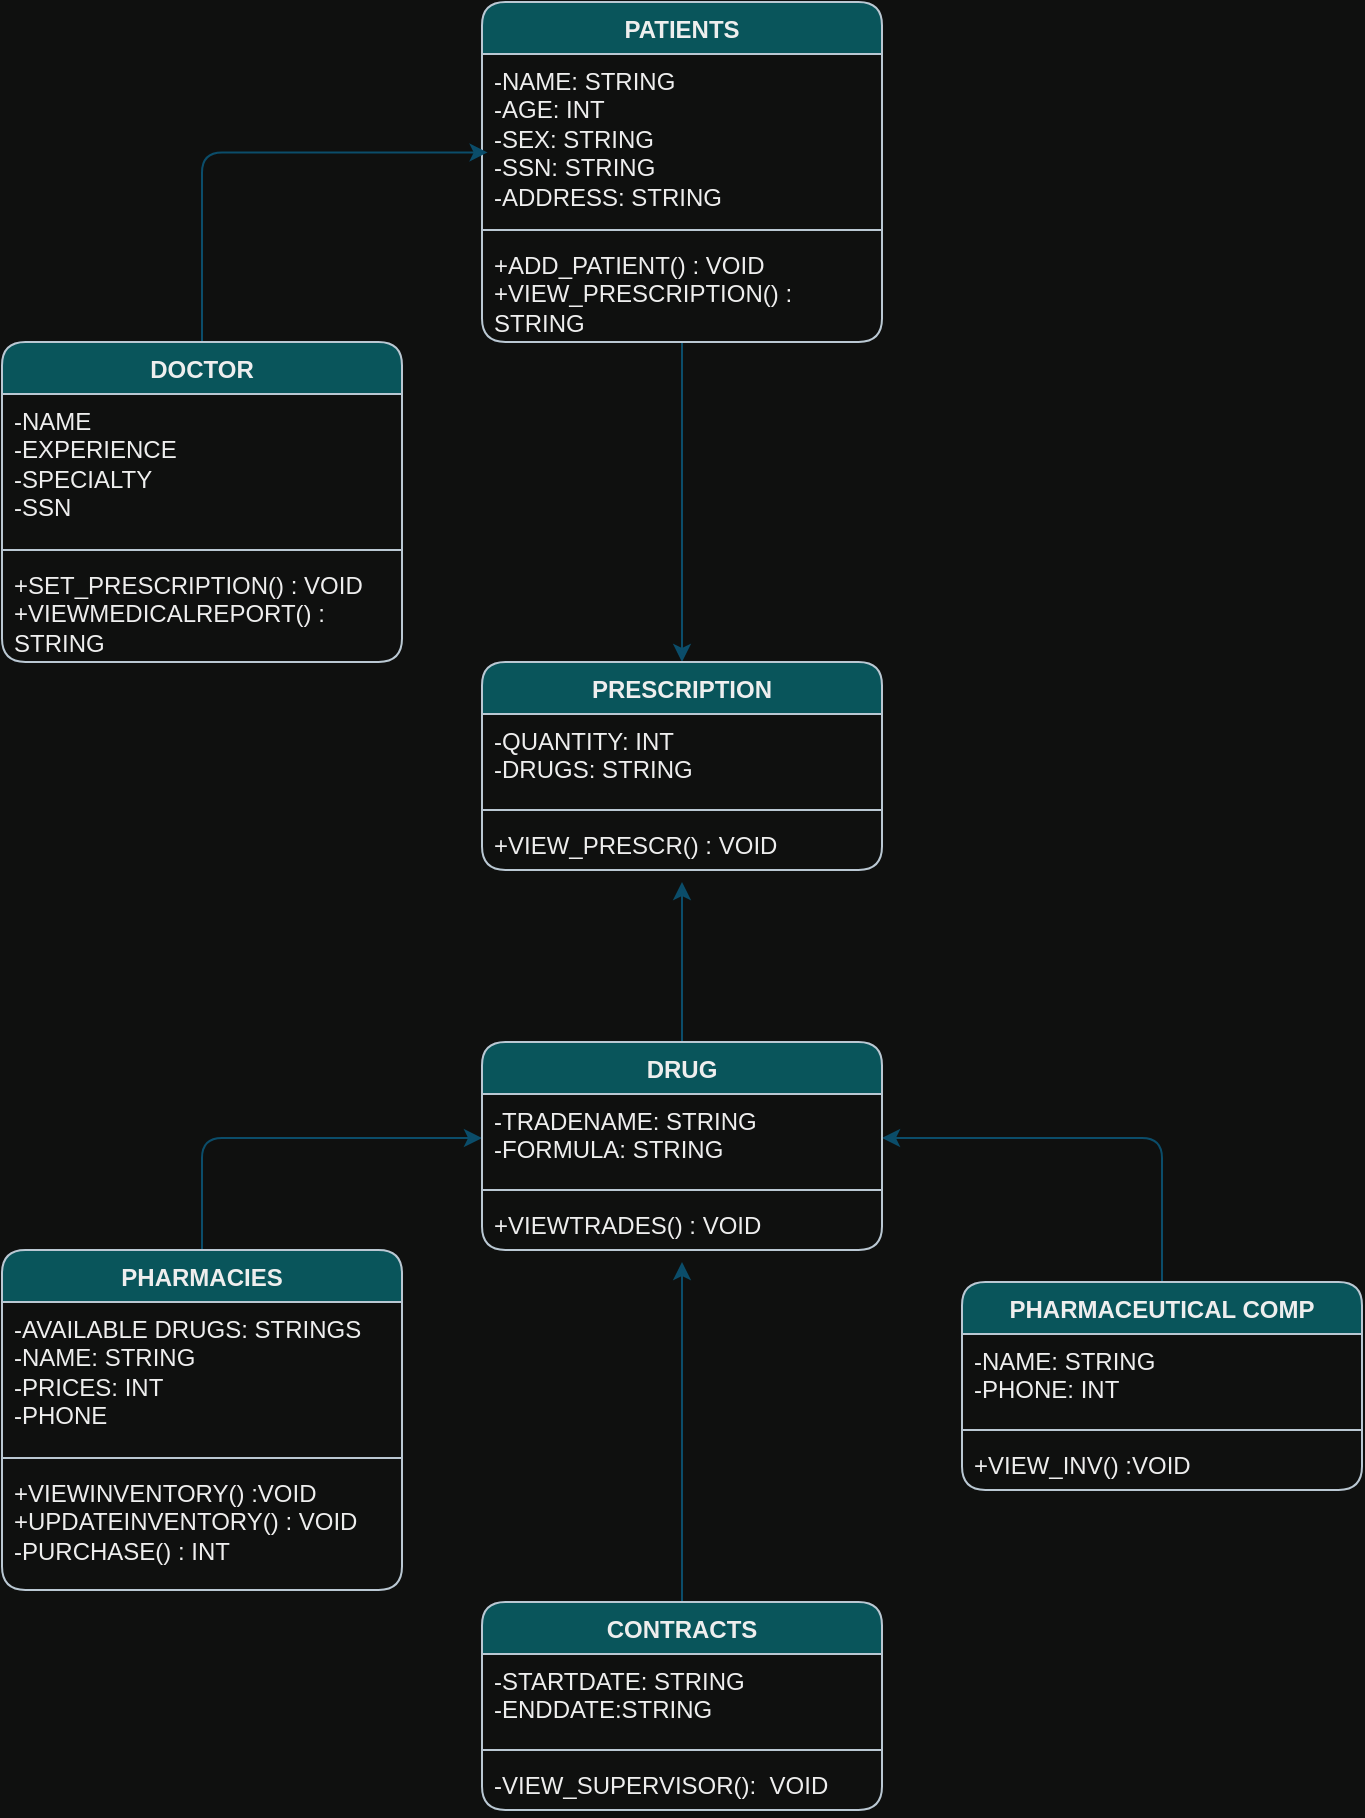 <mxfile version="21.2.8" type="device">
  <diagram id="C5RBs43oDa-KdzZeNtuy" name="Page-1">
    <mxGraphModel dx="1727" dy="1010" grid="0" gridSize="10" guides="0" tooltips="1" connect="1" arrows="1" fold="1" page="1" pageScale="1" pageWidth="827" pageHeight="1169" background="#0f100f" math="0" shadow="0">
      <root>
        <mxCell id="WIyWlLk6GJQsqaUBKTNV-0" />
        <mxCell id="WIyWlLk6GJQsqaUBKTNV-1" parent="WIyWlLk6GJQsqaUBKTNV-0" />
        <mxCell id="AuYG5MBmzSEDkF4XnCk8-85" style="edgeStyle=orthogonalEdgeStyle;rounded=1;orthogonalLoop=1;jettySize=auto;html=1;entryX=0.5;entryY=0;entryDx=0;entryDy=0;labelBackgroundColor=none;fontColor=default;strokeColor=#0B4D6A;" parent="WIyWlLk6GJQsqaUBKTNV-1" source="AuYG5MBmzSEDkF4XnCk8-56" target="AuYG5MBmzSEDkF4XnCk8-72" edge="1">
          <mxGeometry relative="1" as="geometry" />
        </mxCell>
        <mxCell id="AuYG5MBmzSEDkF4XnCk8-56" value="PATIENTS" style="swimlane;fontStyle=1;align=center;verticalAlign=top;childLayout=stackLayout;horizontal=1;startSize=26;horizontalStack=0;resizeParent=1;resizeParentMax=0;resizeLast=0;collapsible=1;marginBottom=0;whiteSpace=wrap;html=1;labelBackgroundColor=none;rounded=1;fillColor=#09555B;strokeColor=#BAC8D3;fontColor=#EEEEEE;" parent="WIyWlLk6GJQsqaUBKTNV-1" vertex="1">
          <mxGeometry x="320" y="40" width="200" height="170" as="geometry" />
        </mxCell>
        <mxCell id="AuYG5MBmzSEDkF4XnCk8-57" value="-NAME: STRING&lt;br&gt;-AGE: INT&lt;br&gt;-SEX: STRING&lt;br&gt;-SSN: STRING&lt;br&gt;-ADDRESS: STRING" style="text;strokeColor=none;fillColor=none;align=left;verticalAlign=top;spacingLeft=4;spacingRight=4;overflow=hidden;rotatable=0;points=[[0,0.5],[1,0.5]];portConstraint=eastwest;whiteSpace=wrap;html=1;labelBackgroundColor=none;rounded=1;fontColor=#EEEEEE;" parent="AuYG5MBmzSEDkF4XnCk8-56" vertex="1">
          <mxGeometry y="26" width="200" height="84" as="geometry" />
        </mxCell>
        <mxCell id="AuYG5MBmzSEDkF4XnCk8-58" value="" style="line;strokeWidth=1;fillColor=none;align=left;verticalAlign=middle;spacingTop=-1;spacingLeft=3;spacingRight=3;rotatable=0;labelPosition=right;points=[];portConstraint=eastwest;labelBackgroundColor=none;rounded=1;strokeColor=#BAC8D3;fontColor=#EEEEEE;" parent="AuYG5MBmzSEDkF4XnCk8-56" vertex="1">
          <mxGeometry y="110" width="200" height="8" as="geometry" />
        </mxCell>
        <mxCell id="AuYG5MBmzSEDkF4XnCk8-59" value="+ADD_PATIENT() : VOID&lt;br&gt;+VIEW_PRESCRIPTION() : STRING" style="text;strokeColor=none;fillColor=none;align=left;verticalAlign=top;spacingLeft=4;spacingRight=4;overflow=hidden;rotatable=0;points=[[0,0.5],[1,0.5]];portConstraint=eastwest;whiteSpace=wrap;html=1;labelBackgroundColor=none;rounded=1;fontColor=#EEEEEE;" parent="AuYG5MBmzSEDkF4XnCk8-56" vertex="1">
          <mxGeometry y="118" width="200" height="52" as="geometry" />
        </mxCell>
        <mxCell id="AuYG5MBmzSEDkF4XnCk8-88" style="edgeStyle=orthogonalEdgeStyle;rounded=1;orthogonalLoop=1;jettySize=auto;html=1;exitX=0.5;exitY=0;exitDx=0;exitDy=0;labelBackgroundColor=none;fontColor=default;strokeColor=#0B4D6A;" parent="WIyWlLk6GJQsqaUBKTNV-1" source="AuYG5MBmzSEDkF4XnCk8-60" target="AuYG5MBmzSEDkF4XnCk8-81" edge="1">
          <mxGeometry relative="1" as="geometry" />
        </mxCell>
        <mxCell id="AuYG5MBmzSEDkF4XnCk8-60" value="PHARMACEUTICAL COMP" style="swimlane;fontStyle=1;align=center;verticalAlign=top;childLayout=stackLayout;horizontal=1;startSize=26;horizontalStack=0;resizeParent=1;resizeParentMax=0;resizeLast=0;collapsible=1;marginBottom=0;whiteSpace=wrap;html=1;labelBackgroundColor=none;rounded=1;fillColor=#09555B;strokeColor=#BAC8D3;fontColor=#EEEEEE;" parent="WIyWlLk6GJQsqaUBKTNV-1" vertex="1">
          <mxGeometry x="560" y="680" width="200" height="104" as="geometry" />
        </mxCell>
        <mxCell id="AuYG5MBmzSEDkF4XnCk8-61" value="-NAME: STRING&lt;br&gt;-PHONE: INT" style="text;strokeColor=none;fillColor=none;align=left;verticalAlign=top;spacingLeft=4;spacingRight=4;overflow=hidden;rotatable=0;points=[[0,0.5],[1,0.5]];portConstraint=eastwest;whiteSpace=wrap;html=1;labelBackgroundColor=none;rounded=1;fontColor=#EEEEEE;" parent="AuYG5MBmzSEDkF4XnCk8-60" vertex="1">
          <mxGeometry y="26" width="200" height="44" as="geometry" />
        </mxCell>
        <mxCell id="AuYG5MBmzSEDkF4XnCk8-62" value="" style="line;strokeWidth=1;fillColor=none;align=left;verticalAlign=middle;spacingTop=-1;spacingLeft=3;spacingRight=3;rotatable=0;labelPosition=right;points=[];portConstraint=eastwest;labelBackgroundColor=none;rounded=1;strokeColor=#BAC8D3;fontColor=#EEEEEE;" parent="AuYG5MBmzSEDkF4XnCk8-60" vertex="1">
          <mxGeometry y="70" width="200" height="8" as="geometry" />
        </mxCell>
        <mxCell id="AuYG5MBmzSEDkF4XnCk8-63" value="+VIEW_INV() :VOID" style="text;strokeColor=none;fillColor=none;align=left;verticalAlign=top;spacingLeft=4;spacingRight=4;overflow=hidden;rotatable=0;points=[[0,0.5],[1,0.5]];portConstraint=eastwest;whiteSpace=wrap;html=1;labelBackgroundColor=none;rounded=1;fontColor=#EEEEEE;" parent="AuYG5MBmzSEDkF4XnCk8-60" vertex="1">
          <mxGeometry y="78" width="200" height="26" as="geometry" />
        </mxCell>
        <mxCell id="AuYG5MBmzSEDkF4XnCk8-90" style="edgeStyle=orthogonalEdgeStyle;rounded=1;orthogonalLoop=1;jettySize=auto;html=1;exitX=0.5;exitY=0;exitDx=0;exitDy=0;labelBackgroundColor=none;fontColor=default;strokeColor=#0B4D6A;" parent="WIyWlLk6GJQsqaUBKTNV-1" source="AuYG5MBmzSEDkF4XnCk8-64" edge="1">
          <mxGeometry relative="1" as="geometry">
            <mxPoint x="420" y="670" as="targetPoint" />
          </mxGeometry>
        </mxCell>
        <mxCell id="AuYG5MBmzSEDkF4XnCk8-64" value="CONTRACTS" style="swimlane;fontStyle=1;align=center;verticalAlign=top;childLayout=stackLayout;horizontal=1;startSize=26;horizontalStack=0;resizeParent=1;resizeParentMax=0;resizeLast=0;collapsible=1;marginBottom=0;whiteSpace=wrap;html=1;labelBackgroundColor=none;rounded=1;fillColor=#09555B;strokeColor=#BAC8D3;fontColor=#EEEEEE;" parent="WIyWlLk6GJQsqaUBKTNV-1" vertex="1">
          <mxGeometry x="320" y="840" width="200" height="104" as="geometry" />
        </mxCell>
        <mxCell id="AuYG5MBmzSEDkF4XnCk8-65" value="-STARTDATE: STRING&lt;br&gt;-ENDDATE:STRING" style="text;strokeColor=none;fillColor=none;align=left;verticalAlign=top;spacingLeft=4;spacingRight=4;overflow=hidden;rotatable=0;points=[[0,0.5],[1,0.5]];portConstraint=eastwest;whiteSpace=wrap;html=1;labelBackgroundColor=none;rounded=1;fontColor=#EEEEEE;" parent="AuYG5MBmzSEDkF4XnCk8-64" vertex="1">
          <mxGeometry y="26" width="200" height="44" as="geometry" />
        </mxCell>
        <mxCell id="AuYG5MBmzSEDkF4XnCk8-66" value="" style="line;strokeWidth=1;fillColor=none;align=left;verticalAlign=middle;spacingTop=-1;spacingLeft=3;spacingRight=3;rotatable=0;labelPosition=right;points=[];portConstraint=eastwest;labelBackgroundColor=none;rounded=1;strokeColor=#BAC8D3;fontColor=#EEEEEE;" parent="AuYG5MBmzSEDkF4XnCk8-64" vertex="1">
          <mxGeometry y="70" width="200" height="8" as="geometry" />
        </mxCell>
        <mxCell id="AuYG5MBmzSEDkF4XnCk8-67" value="-VIEW_SUPERVISOR():&amp;nbsp; VOID" style="text;strokeColor=none;fillColor=none;align=left;verticalAlign=top;spacingLeft=4;spacingRight=4;overflow=hidden;rotatable=0;points=[[0,0.5],[1,0.5]];portConstraint=eastwest;whiteSpace=wrap;html=1;labelBackgroundColor=none;rounded=1;fontColor=#EEEEEE;" parent="AuYG5MBmzSEDkF4XnCk8-64" vertex="1">
          <mxGeometry y="78" width="200" height="26" as="geometry" />
        </mxCell>
        <mxCell id="AuYG5MBmzSEDkF4XnCk8-89" style="edgeStyle=orthogonalEdgeStyle;rounded=1;orthogonalLoop=1;jettySize=auto;html=1;exitX=0.5;exitY=0;exitDx=0;exitDy=0;labelBackgroundColor=none;fontColor=default;strokeColor=#0B4D6A;" parent="WIyWlLk6GJQsqaUBKTNV-1" source="AuYG5MBmzSEDkF4XnCk8-68" target="AuYG5MBmzSEDkF4XnCk8-81" edge="1">
          <mxGeometry relative="1" as="geometry" />
        </mxCell>
        <mxCell id="AuYG5MBmzSEDkF4XnCk8-68" value="PHARMACIES" style="swimlane;fontStyle=1;align=center;verticalAlign=top;childLayout=stackLayout;horizontal=1;startSize=26;horizontalStack=0;resizeParent=1;resizeParentMax=0;resizeLast=0;collapsible=1;marginBottom=0;whiteSpace=wrap;html=1;labelBackgroundColor=none;rounded=1;fillColor=#09555B;strokeColor=#BAC8D3;fontColor=#EEEEEE;" parent="WIyWlLk6GJQsqaUBKTNV-1" vertex="1">
          <mxGeometry x="80" y="664" width="200" height="170" as="geometry" />
        </mxCell>
        <mxCell id="AuYG5MBmzSEDkF4XnCk8-69" value="-AVAILABLE DRUGS: STRINGS&lt;br&gt;-NAME: STRING&lt;br&gt;-PRICES: INT&lt;br&gt;-PHONE" style="text;strokeColor=none;fillColor=none;align=left;verticalAlign=top;spacingLeft=4;spacingRight=4;overflow=hidden;rotatable=0;points=[[0,0.5],[1,0.5]];portConstraint=eastwest;whiteSpace=wrap;html=1;labelBackgroundColor=none;rounded=1;fontColor=#EEEEEE;" parent="AuYG5MBmzSEDkF4XnCk8-68" vertex="1">
          <mxGeometry y="26" width="200" height="74" as="geometry" />
        </mxCell>
        <mxCell id="AuYG5MBmzSEDkF4XnCk8-70" value="" style="line;strokeWidth=1;fillColor=none;align=left;verticalAlign=middle;spacingTop=-1;spacingLeft=3;spacingRight=3;rotatable=0;labelPosition=right;points=[];portConstraint=eastwest;labelBackgroundColor=none;rounded=1;strokeColor=#BAC8D3;fontColor=#EEEEEE;" parent="AuYG5MBmzSEDkF4XnCk8-68" vertex="1">
          <mxGeometry y="100" width="200" height="8" as="geometry" />
        </mxCell>
        <mxCell id="AuYG5MBmzSEDkF4XnCk8-71" value="+VIEWINVENTORY() :VOID&lt;br&gt;+UPDATEINVENTORY() : VOID&lt;br&gt;-PURCHASE() : INT" style="text;strokeColor=none;fillColor=none;align=left;verticalAlign=top;spacingLeft=4;spacingRight=4;overflow=hidden;rotatable=0;points=[[0,0.5],[1,0.5]];portConstraint=eastwest;whiteSpace=wrap;html=1;labelBackgroundColor=none;rounded=1;fontColor=#EEEEEE;" parent="AuYG5MBmzSEDkF4XnCk8-68" vertex="1">
          <mxGeometry y="108" width="200" height="62" as="geometry" />
        </mxCell>
        <mxCell id="AuYG5MBmzSEDkF4XnCk8-72" value="PRESCRIPTION" style="swimlane;fontStyle=1;align=center;verticalAlign=top;childLayout=stackLayout;horizontal=1;startSize=26;horizontalStack=0;resizeParent=1;resizeParentMax=0;resizeLast=0;collapsible=1;marginBottom=0;whiteSpace=wrap;html=1;labelBackgroundColor=none;rounded=1;fillColor=#09555B;strokeColor=#BAC8D3;fontColor=#EEEEEE;" parent="WIyWlLk6GJQsqaUBKTNV-1" vertex="1">
          <mxGeometry x="320" y="370" width="200" height="104" as="geometry" />
        </mxCell>
        <mxCell id="AuYG5MBmzSEDkF4XnCk8-73" value="-QUANTITY: INT&lt;br&gt;-DRUGS: STRING" style="text;strokeColor=none;fillColor=none;align=left;verticalAlign=top;spacingLeft=4;spacingRight=4;overflow=hidden;rotatable=0;points=[[0,0.5],[1,0.5]];portConstraint=eastwest;whiteSpace=wrap;html=1;labelBackgroundColor=none;rounded=1;fontColor=#EEEEEE;" parent="AuYG5MBmzSEDkF4XnCk8-72" vertex="1">
          <mxGeometry y="26" width="200" height="44" as="geometry" />
        </mxCell>
        <mxCell id="AuYG5MBmzSEDkF4XnCk8-74" value="" style="line;strokeWidth=1;fillColor=none;align=left;verticalAlign=middle;spacingTop=-1;spacingLeft=3;spacingRight=3;rotatable=0;labelPosition=right;points=[];portConstraint=eastwest;labelBackgroundColor=none;rounded=1;strokeColor=#BAC8D3;fontColor=#EEEEEE;" parent="AuYG5MBmzSEDkF4XnCk8-72" vertex="1">
          <mxGeometry y="70" width="200" height="8" as="geometry" />
        </mxCell>
        <mxCell id="AuYG5MBmzSEDkF4XnCk8-75" value="+VIEW_PRESCR() : VOID" style="text;strokeColor=none;fillColor=none;align=left;verticalAlign=top;spacingLeft=4;spacingRight=4;overflow=hidden;rotatable=0;points=[[0,0.5],[1,0.5]];portConstraint=eastwest;whiteSpace=wrap;html=1;labelBackgroundColor=none;rounded=1;fontColor=#EEEEEE;" parent="AuYG5MBmzSEDkF4XnCk8-72" vertex="1">
          <mxGeometry y="78" width="200" height="26" as="geometry" />
        </mxCell>
        <mxCell id="AuYG5MBmzSEDkF4XnCk8-86" style="edgeStyle=orthogonalEdgeStyle;rounded=1;orthogonalLoop=1;jettySize=auto;html=1;exitX=0.5;exitY=0;exitDx=0;exitDy=0;entryX=0.014;entryY=0.586;entryDx=0;entryDy=0;entryPerimeter=0;labelBackgroundColor=none;fontColor=default;strokeColor=#0B4D6A;" parent="WIyWlLk6GJQsqaUBKTNV-1" source="AuYG5MBmzSEDkF4XnCk8-76" target="AuYG5MBmzSEDkF4XnCk8-57" edge="1">
          <mxGeometry relative="1" as="geometry" />
        </mxCell>
        <mxCell id="AuYG5MBmzSEDkF4XnCk8-76" value="DOCTOR" style="swimlane;fontStyle=1;align=center;verticalAlign=top;childLayout=stackLayout;horizontal=1;startSize=26;horizontalStack=0;resizeParent=1;resizeParentMax=0;resizeLast=0;collapsible=1;marginBottom=0;whiteSpace=wrap;html=1;labelBackgroundColor=none;rounded=1;fillColor=#09555B;strokeColor=#BAC8D3;fontColor=#EEEEEE;" parent="WIyWlLk6GJQsqaUBKTNV-1" vertex="1">
          <mxGeometry x="80" y="210" width="200" height="160" as="geometry" />
        </mxCell>
        <mxCell id="AuYG5MBmzSEDkF4XnCk8-77" value="-NAME&lt;br&gt;-EXPERIENCE&lt;br&gt;-SPECIALTY&lt;br&gt;-SSN" style="text;strokeColor=none;fillColor=none;align=left;verticalAlign=top;spacingLeft=4;spacingRight=4;overflow=hidden;rotatable=0;points=[[0,0.5],[1,0.5]];portConstraint=eastwest;whiteSpace=wrap;html=1;labelBackgroundColor=none;rounded=1;fontColor=#EEEEEE;" parent="AuYG5MBmzSEDkF4XnCk8-76" vertex="1">
          <mxGeometry y="26" width="200" height="74" as="geometry" />
        </mxCell>
        <mxCell id="AuYG5MBmzSEDkF4XnCk8-78" value="" style="line;strokeWidth=1;fillColor=none;align=left;verticalAlign=middle;spacingTop=-1;spacingLeft=3;spacingRight=3;rotatable=0;labelPosition=right;points=[];portConstraint=eastwest;labelBackgroundColor=none;rounded=1;strokeColor=#BAC8D3;fontColor=#EEEEEE;" parent="AuYG5MBmzSEDkF4XnCk8-76" vertex="1">
          <mxGeometry y="100" width="200" height="8" as="geometry" />
        </mxCell>
        <mxCell id="AuYG5MBmzSEDkF4XnCk8-79" value="+SET_PRESCRIPTION() : VOID&lt;br&gt;+VIEWMEDICALREPORT() : STRING" style="text;strokeColor=none;fillColor=none;align=left;verticalAlign=top;spacingLeft=4;spacingRight=4;overflow=hidden;rotatable=0;points=[[0,0.5],[1,0.5]];portConstraint=eastwest;whiteSpace=wrap;html=1;labelBackgroundColor=none;rounded=1;fontColor=#EEEEEE;" parent="AuYG5MBmzSEDkF4XnCk8-76" vertex="1">
          <mxGeometry y="108" width="200" height="52" as="geometry" />
        </mxCell>
        <mxCell id="AuYG5MBmzSEDkF4XnCk8-87" style="edgeStyle=orthogonalEdgeStyle;rounded=1;orthogonalLoop=1;jettySize=auto;html=1;exitX=0.5;exitY=0;exitDx=0;exitDy=0;labelBackgroundColor=none;fontColor=default;strokeColor=#0B4D6A;" parent="WIyWlLk6GJQsqaUBKTNV-1" source="AuYG5MBmzSEDkF4XnCk8-80" edge="1">
          <mxGeometry relative="1" as="geometry">
            <mxPoint x="420" y="480" as="targetPoint" />
          </mxGeometry>
        </mxCell>
        <mxCell id="AuYG5MBmzSEDkF4XnCk8-80" value="DRUG" style="swimlane;fontStyle=1;align=center;verticalAlign=top;childLayout=stackLayout;horizontal=1;startSize=26;horizontalStack=0;resizeParent=1;resizeParentMax=0;resizeLast=0;collapsible=1;marginBottom=0;whiteSpace=wrap;html=1;labelBackgroundColor=none;rounded=1;fillColor=#09555B;strokeColor=#BAC8D3;fontColor=#EEEEEE;" parent="WIyWlLk6GJQsqaUBKTNV-1" vertex="1">
          <mxGeometry x="320" y="560" width="200" height="104" as="geometry" />
        </mxCell>
        <mxCell id="AuYG5MBmzSEDkF4XnCk8-81" value="-TRADENAME: STRING&lt;br&gt;-FORMULA: STRING" style="text;strokeColor=none;fillColor=none;align=left;verticalAlign=top;spacingLeft=4;spacingRight=4;overflow=hidden;rotatable=0;points=[[0,0.5],[1,0.5]];portConstraint=eastwest;whiteSpace=wrap;html=1;labelBackgroundColor=none;rounded=1;fontColor=#EEEEEE;" parent="AuYG5MBmzSEDkF4XnCk8-80" vertex="1">
          <mxGeometry y="26" width="200" height="44" as="geometry" />
        </mxCell>
        <mxCell id="AuYG5MBmzSEDkF4XnCk8-82" value="" style="line;strokeWidth=1;fillColor=none;align=left;verticalAlign=middle;spacingTop=-1;spacingLeft=3;spacingRight=3;rotatable=0;labelPosition=right;points=[];portConstraint=eastwest;labelBackgroundColor=none;rounded=1;strokeColor=#BAC8D3;fontColor=#EEEEEE;" parent="AuYG5MBmzSEDkF4XnCk8-80" vertex="1">
          <mxGeometry y="70" width="200" height="8" as="geometry" />
        </mxCell>
        <mxCell id="AuYG5MBmzSEDkF4XnCk8-83" value="+VIEWTRADES() : VOID" style="text;strokeColor=none;fillColor=none;align=left;verticalAlign=top;spacingLeft=4;spacingRight=4;overflow=hidden;rotatable=0;points=[[0,0.5],[1,0.5]];portConstraint=eastwest;whiteSpace=wrap;html=1;labelBackgroundColor=none;rounded=1;fontColor=#EEEEEE;" parent="AuYG5MBmzSEDkF4XnCk8-80" vertex="1">
          <mxGeometry y="78" width="200" height="26" as="geometry" />
        </mxCell>
      </root>
    </mxGraphModel>
  </diagram>
</mxfile>
